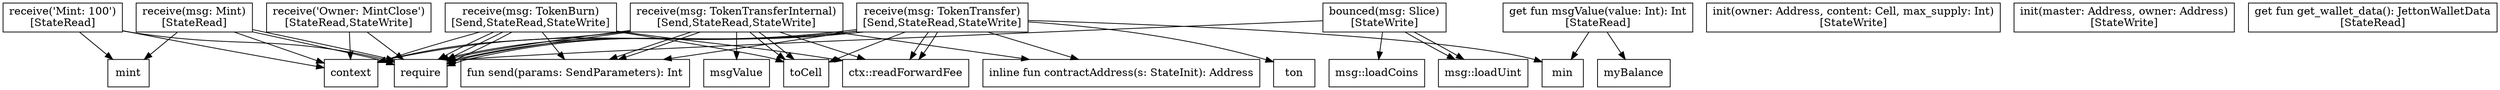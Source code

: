 digraph "CallGraph" {
    node [shape=box];
    node_13 [label="inline fun contractAddress(s: StateInit): Address"];
    node_15 [label="fun send(params: SendParameters): Int"];
    node_17 [label="init(owner: Address, content: Cell, max_supply: Int)
[StateWrite]"];
    node_18 [label="receive(msg: Mint)
[StateRead]"];
    node_19 [label="receive('Mint: 100')
[StateRead]"];
    node_20 [label="receive('Owner: MintClose')
[StateRead,StateWrite]"];
    node_21 [label="init(master: Address, owner: Address)
[StateWrite]"];
    node_22 [label="receive(msg: TokenTransfer)
[Send,StateRead,StateWrite]"];
    node_23 [label="receive(msg: TokenTransferInternal)
[Send,StateRead,StateWrite]"];
    node_24 [label="get fun msgValue(value: Int): Int
[StateRead]"];
    node_25 [label="receive(msg: TokenBurn)
[Send,StateRead,StateWrite]"];
    node_26 [label="bounced(msg: Slice)
[StateWrite]"];
    node_27 [label="get fun get_wallet_data(): JettonWalletData
[StateRead]"];
    node_28 [label="context"];
    node_29 [label="require"];
    node_30 [label="mint"];
    node_31 [label="ctx::readForwardFee"];
    node_32 [label="min"];
    node_33 [label="ton"];
    node_34 [label="toCell"];
    node_35 [label="msgValue"];
    node_36 [label="myBalance"];
    node_37 [label="msg::loadUint"];
    node_38 [label="msg::loadCoins"];
    node_18 -> node_28;
    node_18 -> node_29;
    node_18 -> node_29;
    node_18 -> node_30;
    node_19 -> node_28;
    node_19 -> node_29;
    node_19 -> node_30;
    node_20 -> node_28;
    node_20 -> node_29;
    node_22 -> node_28;
    node_22 -> node_29;
    node_22 -> node_31;
    node_22 -> node_31;
    node_22 -> node_29;
    node_22 -> node_32;
    node_22 -> node_33;
    node_22 -> node_29;
    node_22 -> node_13;
    node_22 -> node_15;
    node_22 -> node_34;
    node_23 -> node_28;
    node_23 -> node_29;
    node_23 -> node_13;
    node_23 -> node_29;
    node_23 -> node_15;
    node_23 -> node_34;
    node_23 -> node_35;
    node_23 -> node_31;
    node_23 -> node_15;
    node_23 -> node_34;
    node_24 -> node_36;
    node_24 -> node_32;
    node_25 -> node_28;
    node_25 -> node_29;
    node_25 -> node_29;
    node_25 -> node_31;
    node_25 -> node_29;
    node_25 -> node_15;
    node_25 -> node_34;
    node_26 -> node_37;
    node_26 -> node_37;
    node_26 -> node_38;
    node_26 -> node_29;
}

